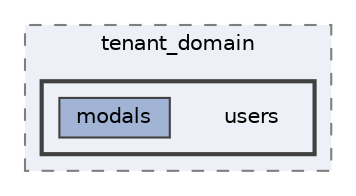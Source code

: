 digraph "resources/views/backend/site_super_admin/tenant_domain/users"
{
 // LATEX_PDF_SIZE
  bgcolor="transparent";
  edge [fontname=Helvetica,fontsize=10,labelfontname=Helvetica,labelfontsize=10];
  node [fontname=Helvetica,fontsize=10,shape=box,height=0.2,width=0.4];
  compound=true
  subgraph clusterdir_5975ae8f8da94179778981b03fa6a768 {
    graph [ bgcolor="#edf0f7", pencolor="grey50", label="tenant_domain", fontname=Helvetica,fontsize=10 style="filled,dashed", URL="dir_5975ae8f8da94179778981b03fa6a768.html",tooltip=""]
  subgraph clusterdir_939686ec9acae41427ed9aed7c47c56a {
    graph [ bgcolor="#edf0f7", pencolor="grey25", label="", fontname=Helvetica,fontsize=10 style="filled,bold", URL="dir_939686ec9acae41427ed9aed7c47c56a.html",tooltip=""]
    dir_939686ec9acae41427ed9aed7c47c56a [shape=plaintext, label="users"];
  dir_1a0faaf5ec9fd2adf8330d814c091c54 [label="modals", fillcolor="#a2b4d6", color="grey25", style="filled", URL="dir_1a0faaf5ec9fd2adf8330d814c091c54.html",tooltip=""];
  }
  }
}
